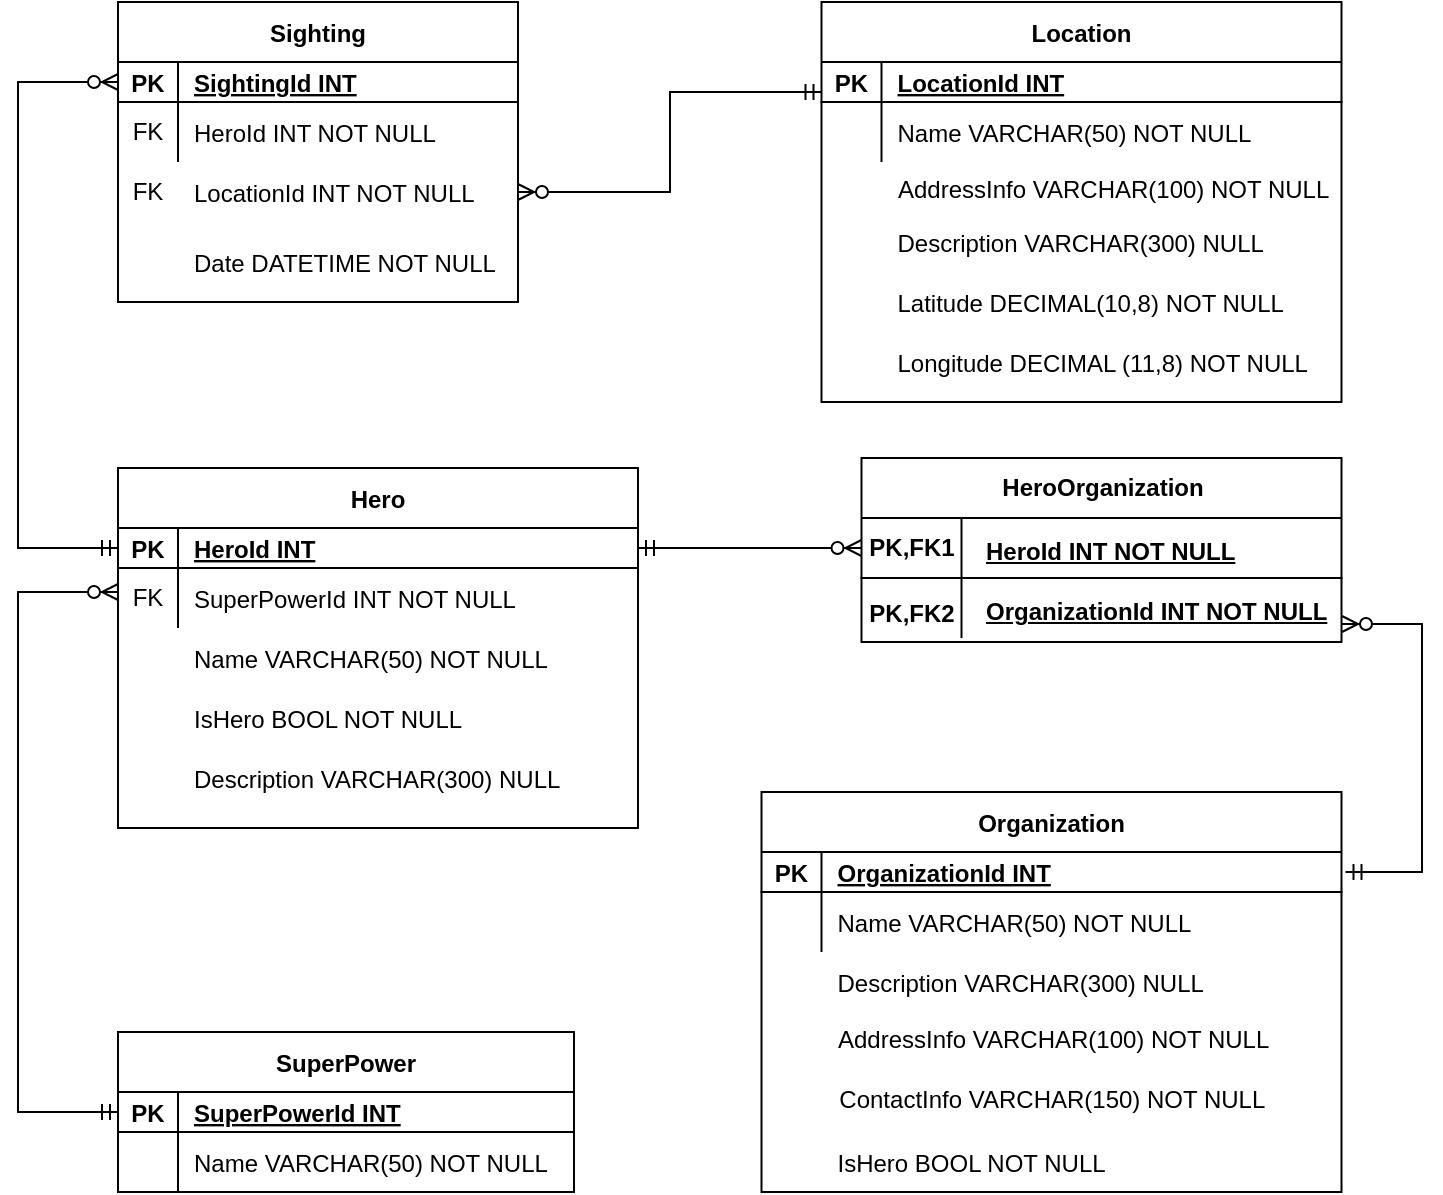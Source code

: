 <mxfile version="21.7.2" type="device">
  <diagram name="Page-1" id="DfXXwKx5--6S7QBAwHGJ">
    <mxGraphModel dx="1442" dy="529" grid="1" gridSize="10" guides="1" tooltips="1" connect="1" arrows="1" fold="1" page="1" pageScale="1" pageWidth="850" pageHeight="1100" math="0" shadow="0">
      <root>
        <mxCell id="0" />
        <mxCell id="1" parent="0" />
        <mxCell id="KFWLgoPqY7CO2NbKkdLF-1" value="Hero" style="shape=table;startSize=30;container=1;collapsible=1;childLayout=tableLayout;fixedRows=1;rowLines=0;fontStyle=1;align=center;resizeLast=1;" parent="1" vertex="1">
          <mxGeometry x="90" y="273" width="260" height="180" as="geometry" />
        </mxCell>
        <mxCell id="KFWLgoPqY7CO2NbKkdLF-2" value="" style="shape=partialRectangle;collapsible=0;dropTarget=0;pointerEvents=0;fillColor=none;points=[[0,0.5],[1,0.5]];portConstraint=eastwest;top=0;left=0;right=0;bottom=1;" parent="KFWLgoPqY7CO2NbKkdLF-1" vertex="1">
          <mxGeometry y="30" width="260" height="20" as="geometry" />
        </mxCell>
        <mxCell id="KFWLgoPqY7CO2NbKkdLF-3" value="PK" style="shape=partialRectangle;overflow=hidden;connectable=0;fillColor=none;top=0;left=0;bottom=0;right=0;fontStyle=1;" parent="KFWLgoPqY7CO2NbKkdLF-2" vertex="1">
          <mxGeometry width="30" height="20" as="geometry">
            <mxRectangle width="30" height="20" as="alternateBounds" />
          </mxGeometry>
        </mxCell>
        <mxCell id="KFWLgoPqY7CO2NbKkdLF-4" value="HeroId INT" style="shape=partialRectangle;overflow=hidden;connectable=0;fillColor=none;top=0;left=0;bottom=0;right=0;align=left;spacingLeft=6;fontStyle=5;" parent="KFWLgoPqY7CO2NbKkdLF-2" vertex="1">
          <mxGeometry x="30" width="230" height="20" as="geometry">
            <mxRectangle width="230" height="20" as="alternateBounds" />
          </mxGeometry>
        </mxCell>
        <mxCell id="KFWLgoPqY7CO2NbKkdLF-5" value="" style="shape=partialRectangle;collapsible=0;dropTarget=0;pointerEvents=0;fillColor=none;points=[[0,0.5],[1,0.5]];portConstraint=eastwest;top=0;left=0;right=0;bottom=0;" parent="KFWLgoPqY7CO2NbKkdLF-1" vertex="1">
          <mxGeometry y="50" width="260" height="30" as="geometry" />
        </mxCell>
        <mxCell id="KFWLgoPqY7CO2NbKkdLF-6" value="" style="shape=partialRectangle;overflow=hidden;connectable=0;fillColor=none;top=0;left=0;bottom=0;right=0;" parent="KFWLgoPqY7CO2NbKkdLF-5" vertex="1">
          <mxGeometry width="30" height="30" as="geometry">
            <mxRectangle width="30" height="30" as="alternateBounds" />
          </mxGeometry>
        </mxCell>
        <mxCell id="KFWLgoPqY7CO2NbKkdLF-7" value="SuperPowerId INT NOT NULL" style="shape=partialRectangle;overflow=hidden;connectable=0;fillColor=none;top=0;left=0;bottom=0;right=0;align=left;spacingLeft=6;" parent="KFWLgoPqY7CO2NbKkdLF-5" vertex="1">
          <mxGeometry x="30" width="230" height="30" as="geometry">
            <mxRectangle width="230" height="30" as="alternateBounds" />
          </mxGeometry>
        </mxCell>
        <mxCell id="KFWLgoPqY7CO2NbKkdLF-21" value="IsHero BOOL NOT NULL" style="shape=partialRectangle;overflow=hidden;connectable=0;fillColor=none;top=0;left=0;bottom=0;right=0;align=left;spacingLeft=6;" parent="1" vertex="1">
          <mxGeometry x="120" y="383" width="232" height="30" as="geometry">
            <mxRectangle width="220" height="30" as="alternateBounds" />
          </mxGeometry>
        </mxCell>
        <mxCell id="KFWLgoPqY7CO2NbKkdLF-80" value="Location" style="shape=table;startSize=30;container=1;collapsible=1;childLayout=tableLayout;fixedRows=1;rowLines=0;fontStyle=1;align=center;resizeLast=1;" parent="1" vertex="1">
          <mxGeometry x="441.75" y="40" width="260" height="200" as="geometry" />
        </mxCell>
        <mxCell id="KFWLgoPqY7CO2NbKkdLF-81" value="" style="shape=partialRectangle;collapsible=0;dropTarget=0;pointerEvents=0;fillColor=none;points=[[0,0.5],[1,0.5]];portConstraint=eastwest;top=0;left=0;right=0;bottom=1;" parent="KFWLgoPqY7CO2NbKkdLF-80" vertex="1">
          <mxGeometry y="30" width="260" height="20" as="geometry" />
        </mxCell>
        <mxCell id="KFWLgoPqY7CO2NbKkdLF-82" value="PK" style="shape=partialRectangle;overflow=hidden;connectable=0;fillColor=none;top=0;left=0;bottom=0;right=0;fontStyle=1;" parent="KFWLgoPqY7CO2NbKkdLF-81" vertex="1">
          <mxGeometry width="30" height="20" as="geometry">
            <mxRectangle width="30" height="20" as="alternateBounds" />
          </mxGeometry>
        </mxCell>
        <mxCell id="KFWLgoPqY7CO2NbKkdLF-83" value="LocationId INT" style="shape=partialRectangle;overflow=hidden;connectable=0;fillColor=none;top=0;left=0;bottom=0;right=0;align=left;spacingLeft=6;fontStyle=5;" parent="KFWLgoPqY7CO2NbKkdLF-81" vertex="1">
          <mxGeometry x="30" width="230" height="20" as="geometry">
            <mxRectangle width="230" height="20" as="alternateBounds" />
          </mxGeometry>
        </mxCell>
        <mxCell id="KFWLgoPqY7CO2NbKkdLF-84" value="" style="shape=partialRectangle;collapsible=0;dropTarget=0;pointerEvents=0;fillColor=none;points=[[0,0.5],[1,0.5]];portConstraint=eastwest;top=0;left=0;right=0;bottom=0;" parent="KFWLgoPqY7CO2NbKkdLF-80" vertex="1">
          <mxGeometry y="50" width="260" height="30" as="geometry" />
        </mxCell>
        <mxCell id="KFWLgoPqY7CO2NbKkdLF-85" value="" style="shape=partialRectangle;overflow=hidden;connectable=0;fillColor=none;top=0;left=0;bottom=0;right=0;" parent="KFWLgoPqY7CO2NbKkdLF-84" vertex="1">
          <mxGeometry width="30" height="30" as="geometry">
            <mxRectangle width="30" height="30" as="alternateBounds" />
          </mxGeometry>
        </mxCell>
        <mxCell id="KFWLgoPqY7CO2NbKkdLF-86" value="Name VARCHAR(50) NOT NULL" style="shape=partialRectangle;overflow=hidden;connectable=0;fillColor=none;top=0;left=0;bottom=0;right=0;align=left;spacingLeft=6;" parent="KFWLgoPqY7CO2NbKkdLF-84" vertex="1">
          <mxGeometry x="30" width="230" height="30" as="geometry">
            <mxRectangle width="230" height="30" as="alternateBounds" />
          </mxGeometry>
        </mxCell>
        <mxCell id="KFWLgoPqY7CO2NbKkdLF-87" value="Description VARCHAR(300) NULL" style="shape=partialRectangle;overflow=hidden;connectable=0;fillColor=none;top=0;left=0;bottom=0;right=0;align=left;spacingLeft=6;" parent="1" vertex="1">
          <mxGeometry x="471.75" y="145" width="200" height="30" as="geometry">
            <mxRectangle width="220" height="30" as="alternateBounds" />
          </mxGeometry>
        </mxCell>
        <mxCell id="KFWLgoPqY7CO2NbKkdLF-89" value="&amp;nbsp; AddressInfo VARCHAR(100) NOT NULL" style="text;whiteSpace=wrap;html=1;" parent="1" vertex="1">
          <mxGeometry x="471.75" y="120" width="230" height="30" as="geometry" />
        </mxCell>
        <mxCell id="KFWLgoPqY7CO2NbKkdLF-102" value="Latitude DECIMAL(10,8) NOT NULL" style="shape=partialRectangle;overflow=hidden;connectable=0;fillColor=none;top=0;left=0;bottom=0;right=0;align=left;spacingLeft=6;" parent="1" vertex="1">
          <mxGeometry x="471.75" y="175" width="210" height="30" as="geometry">
            <mxRectangle width="220" height="30" as="alternateBounds" />
          </mxGeometry>
        </mxCell>
        <mxCell id="KFWLgoPqY7CO2NbKkdLF-103" value="Longitude DECIMAL (11,8) NOT NULL" style="shape=partialRectangle;overflow=hidden;connectable=0;fillColor=none;top=0;left=0;bottom=0;right=0;align=left;spacingLeft=6;" parent="1" vertex="1">
          <mxGeometry x="471.75" y="205" width="220" height="30" as="geometry">
            <mxRectangle width="220" height="30" as="alternateBounds" />
          </mxGeometry>
        </mxCell>
        <mxCell id="KFWLgoPqY7CO2NbKkdLF-104" value="Description VARCHAR(300) NULL" style="shape=partialRectangle;overflow=hidden;connectable=0;fillColor=none;top=0;left=0;bottom=0;right=0;align=left;spacingLeft=6;" parent="1" vertex="1">
          <mxGeometry x="120" y="413" width="232" height="30" as="geometry">
            <mxRectangle width="220" height="30" as="alternateBounds" />
          </mxGeometry>
        </mxCell>
        <mxCell id="KFWLgoPqY7CO2NbKkdLF-105" value="Organization" style="shape=table;startSize=30;container=1;collapsible=1;childLayout=tableLayout;fixedRows=1;rowLines=0;fontStyle=1;align=center;resizeLast=1;" parent="1" vertex="1">
          <mxGeometry x="411.75" y="435" width="290" height="200" as="geometry" />
        </mxCell>
        <mxCell id="KFWLgoPqY7CO2NbKkdLF-106" value="" style="shape=partialRectangle;collapsible=0;dropTarget=0;pointerEvents=0;fillColor=none;points=[[0,0.5],[1,0.5]];portConstraint=eastwest;top=0;left=0;right=0;bottom=1;" parent="KFWLgoPqY7CO2NbKkdLF-105" vertex="1">
          <mxGeometry y="30" width="290" height="20" as="geometry" />
        </mxCell>
        <mxCell id="KFWLgoPqY7CO2NbKkdLF-107" value="PK" style="shape=partialRectangle;overflow=hidden;connectable=0;fillColor=none;top=0;left=0;bottom=0;right=0;fontStyle=1;" parent="KFWLgoPqY7CO2NbKkdLF-106" vertex="1">
          <mxGeometry width="30" height="20" as="geometry">
            <mxRectangle width="30" height="20" as="alternateBounds" />
          </mxGeometry>
        </mxCell>
        <mxCell id="KFWLgoPqY7CO2NbKkdLF-108" value="OrganizationId INT" style="shape=partialRectangle;overflow=hidden;connectable=0;fillColor=none;top=0;left=0;bottom=0;right=0;align=left;spacingLeft=6;fontStyle=5;" parent="KFWLgoPqY7CO2NbKkdLF-106" vertex="1">
          <mxGeometry x="30" width="260" height="20" as="geometry">
            <mxRectangle width="260" height="20" as="alternateBounds" />
          </mxGeometry>
        </mxCell>
        <mxCell id="KFWLgoPqY7CO2NbKkdLF-109" value="" style="shape=partialRectangle;collapsible=0;dropTarget=0;pointerEvents=0;fillColor=none;points=[[0,0.5],[1,0.5]];portConstraint=eastwest;top=0;left=0;right=0;bottom=0;" parent="KFWLgoPqY7CO2NbKkdLF-105" vertex="1">
          <mxGeometry y="50" width="290" height="30" as="geometry" />
        </mxCell>
        <mxCell id="KFWLgoPqY7CO2NbKkdLF-110" value="" style="shape=partialRectangle;overflow=hidden;connectable=0;fillColor=none;top=0;left=0;bottom=0;right=0;" parent="KFWLgoPqY7CO2NbKkdLF-109" vertex="1">
          <mxGeometry width="30" height="30" as="geometry">
            <mxRectangle width="30" height="30" as="alternateBounds" />
          </mxGeometry>
        </mxCell>
        <mxCell id="KFWLgoPqY7CO2NbKkdLF-111" value="Name VARCHAR(50) NOT NULL" style="shape=partialRectangle;overflow=hidden;connectable=0;fillColor=none;top=0;left=0;bottom=0;right=0;align=left;spacingLeft=6;" parent="KFWLgoPqY7CO2NbKkdLF-109" vertex="1">
          <mxGeometry x="30" width="260" height="30" as="geometry">
            <mxRectangle width="260" height="30" as="alternateBounds" />
          </mxGeometry>
        </mxCell>
        <mxCell id="KFWLgoPqY7CO2NbKkdLF-112" value="Description VARCHAR(300) NULL" style="shape=partialRectangle;overflow=hidden;connectable=0;fillColor=none;top=0;left=0;bottom=0;right=0;align=left;spacingLeft=6;" parent="1" vertex="1">
          <mxGeometry x="441.75" y="515" width="200" height="30" as="geometry">
            <mxRectangle width="220" height="30" as="alternateBounds" />
          </mxGeometry>
        </mxCell>
        <mxCell id="KFWLgoPqY7CO2NbKkdLF-113" value="&amp;nbsp; AddressInfo VARCHAR(100) NOT NULL" style="text;whiteSpace=wrap;html=1;" parent="1" vertex="1">
          <mxGeometry x="441.75" y="545" width="230" height="30" as="geometry" />
        </mxCell>
        <mxCell id="KFWLgoPqY7CO2NbKkdLF-116" value="&amp;nbsp; ContactInfo VARCHAR(150) NOT NULL" style="text;whiteSpace=wrap;html=1;" parent="1" vertex="1">
          <mxGeometry x="441.75" y="575" width="230" height="30" as="geometry" />
        </mxCell>
        <mxCell id="KFWLgoPqY7CO2NbKkdLF-117" value="IsHero BOOL NOT NULL" style="shape=partialRectangle;overflow=hidden;connectable=0;fillColor=none;top=0;left=0;bottom=0;right=0;align=left;spacingLeft=6;" parent="1" vertex="1">
          <mxGeometry x="441.75" y="605" width="232" height="30" as="geometry">
            <mxRectangle width="220" height="30" as="alternateBounds" />
          </mxGeometry>
        </mxCell>
        <mxCell id="KFWLgoPqY7CO2NbKkdLF-125" value="Sighting" style="shape=table;startSize=30;container=1;collapsible=1;childLayout=tableLayout;fixedRows=1;rowLines=0;fontStyle=1;align=center;resizeLast=1;" parent="1" vertex="1">
          <mxGeometry x="90" y="40" width="200" height="150" as="geometry" />
        </mxCell>
        <mxCell id="KFWLgoPqY7CO2NbKkdLF-126" value="" style="shape=partialRectangle;collapsible=0;dropTarget=0;pointerEvents=0;fillColor=none;points=[[0,0.5],[1,0.5]];portConstraint=eastwest;top=0;left=0;right=0;bottom=1;" parent="KFWLgoPqY7CO2NbKkdLF-125" vertex="1">
          <mxGeometry y="30" width="200" height="20" as="geometry" />
        </mxCell>
        <mxCell id="KFWLgoPqY7CO2NbKkdLF-127" value="PK" style="shape=partialRectangle;overflow=hidden;connectable=0;fillColor=none;top=0;left=0;bottom=0;right=0;fontStyle=1;" parent="KFWLgoPqY7CO2NbKkdLF-126" vertex="1">
          <mxGeometry width="30" height="20" as="geometry">
            <mxRectangle width="30" height="20" as="alternateBounds" />
          </mxGeometry>
        </mxCell>
        <mxCell id="KFWLgoPqY7CO2NbKkdLF-128" value="SightingId INT" style="shape=partialRectangle;overflow=hidden;connectable=0;fillColor=none;top=0;left=0;bottom=0;right=0;align=left;spacingLeft=6;fontStyle=5;" parent="KFWLgoPqY7CO2NbKkdLF-126" vertex="1">
          <mxGeometry x="30" width="170" height="20" as="geometry">
            <mxRectangle width="170" height="20" as="alternateBounds" />
          </mxGeometry>
        </mxCell>
        <mxCell id="KFWLgoPqY7CO2NbKkdLF-129" value="" style="shape=partialRectangle;collapsible=0;dropTarget=0;pointerEvents=0;fillColor=none;points=[[0,0.5],[1,0.5]];portConstraint=eastwest;top=0;left=0;right=0;bottom=0;" parent="KFWLgoPqY7CO2NbKkdLF-125" vertex="1">
          <mxGeometry y="50" width="200" height="30" as="geometry" />
        </mxCell>
        <mxCell id="KFWLgoPqY7CO2NbKkdLF-130" value="" style="shape=partialRectangle;overflow=hidden;connectable=0;fillColor=none;top=0;left=0;bottom=0;right=0;" parent="KFWLgoPqY7CO2NbKkdLF-129" vertex="1">
          <mxGeometry width="30" height="30" as="geometry">
            <mxRectangle width="30" height="30" as="alternateBounds" />
          </mxGeometry>
        </mxCell>
        <mxCell id="KFWLgoPqY7CO2NbKkdLF-131" value="HeroId INT NOT NULL" style="shape=partialRectangle;overflow=hidden;connectable=0;fillColor=none;top=0;left=0;bottom=0;right=0;align=left;spacingLeft=6;" parent="KFWLgoPqY7CO2NbKkdLF-129" vertex="1">
          <mxGeometry x="30" width="170" height="30" as="geometry">
            <mxRectangle width="170" height="30" as="alternateBounds" />
          </mxGeometry>
        </mxCell>
        <mxCell id="KFWLgoPqY7CO2NbKkdLF-136" value="&lt;span style=&quot;font-weight: normal;&quot;&gt;FK&lt;/span&gt;" style="shape=partialRectangle;connectable=0;fillColor=none;top=0;left=0;bottom=0;right=0;fontStyle=1;overflow=hidden;whiteSpace=wrap;html=1;" parent="1" vertex="1">
          <mxGeometry x="90" y="90" width="30" height="30" as="geometry">
            <mxRectangle width="30" height="30" as="alternateBounds" />
          </mxGeometry>
        </mxCell>
        <mxCell id="KFWLgoPqY7CO2NbKkdLF-138" value="LocationId INT NOT NULL" style="shape=partialRectangle;overflow=hidden;connectable=0;fillColor=none;top=0;left=0;bottom=0;right=0;align=left;spacingLeft=6;" parent="1" vertex="1">
          <mxGeometry x="120" y="120" width="160" height="30" as="geometry">
            <mxRectangle width="260" height="30" as="alternateBounds" />
          </mxGeometry>
        </mxCell>
        <mxCell id="KFWLgoPqY7CO2NbKkdLF-139" value="&lt;span style=&quot;font-weight: normal;&quot;&gt;FK&lt;/span&gt;" style="shape=partialRectangle;connectable=0;fillColor=none;top=0;left=0;bottom=0;right=0;fontStyle=1;overflow=hidden;whiteSpace=wrap;html=1;" parent="1" vertex="1">
          <mxGeometry x="90" y="120" width="30" height="30" as="geometry">
            <mxRectangle width="30" height="30" as="alternateBounds" />
          </mxGeometry>
        </mxCell>
        <mxCell id="KFWLgoPqY7CO2NbKkdLF-140" value="Date DATETIME NOT NULL" style="shape=partialRectangle;overflow=hidden;connectable=0;fillColor=none;top=0;left=0;bottom=0;right=0;align=left;spacingLeft=6;" parent="1" vertex="1">
          <mxGeometry x="120" y="155" width="170" height="30" as="geometry">
            <mxRectangle width="260" height="30" as="alternateBounds" />
          </mxGeometry>
        </mxCell>
        <mxCell id="KFWLgoPqY7CO2NbKkdLF-141" value="HeroOrganization" style="shape=table;startSize=30;container=1;collapsible=1;childLayout=tableLayout;fixedRows=1;rowLines=0;fontStyle=1;align=center;resizeLast=1;html=1;" parent="1" vertex="1">
          <mxGeometry x="461.75" y="268" width="240" height="92" as="geometry" />
        </mxCell>
        <mxCell id="KFWLgoPqY7CO2NbKkdLF-142" value="" style="shape=tableRow;horizontal=0;startSize=0;swimlaneHead=0;swimlaneBody=0;fillColor=none;collapsible=0;dropTarget=0;points=[[0,0.5],[1,0.5]];portConstraint=eastwest;top=0;left=0;right=0;bottom=1;" parent="KFWLgoPqY7CO2NbKkdLF-141" vertex="1">
          <mxGeometry y="30" width="240" height="30" as="geometry" />
        </mxCell>
        <mxCell id="KFWLgoPqY7CO2NbKkdLF-143" value="PK,FK1" style="shape=partialRectangle;connectable=0;fillColor=none;top=0;left=0;bottom=0;right=0;fontStyle=1;overflow=hidden;whiteSpace=wrap;html=1;" parent="KFWLgoPqY7CO2NbKkdLF-142" vertex="1">
          <mxGeometry width="50" height="30" as="geometry">
            <mxRectangle width="50" height="30" as="alternateBounds" />
          </mxGeometry>
        </mxCell>
        <mxCell id="KFWLgoPqY7CO2NbKkdLF-144" value="" style="shape=partialRectangle;connectable=0;fillColor=none;top=0;left=0;bottom=0;right=0;align=left;spacingLeft=6;fontStyle=5;overflow=hidden;whiteSpace=wrap;html=1;" parent="KFWLgoPqY7CO2NbKkdLF-142" vertex="1">
          <mxGeometry x="50" width="190" height="30" as="geometry">
            <mxRectangle width="190" height="30" as="alternateBounds" />
          </mxGeometry>
        </mxCell>
        <mxCell id="KFWLgoPqY7CO2NbKkdLF-145" value="" style="shape=tableRow;horizontal=0;startSize=0;swimlaneHead=0;swimlaneBody=0;fillColor=none;collapsible=0;dropTarget=0;points=[[0,0.5],[1,0.5]];portConstraint=eastwest;top=0;left=0;right=0;bottom=0;" parent="KFWLgoPqY7CO2NbKkdLF-141" vertex="1">
          <mxGeometry y="60" width="240" height="30" as="geometry" />
        </mxCell>
        <mxCell id="KFWLgoPqY7CO2NbKkdLF-146" value="" style="shape=partialRectangle;connectable=0;fillColor=none;top=0;left=0;bottom=0;right=0;editable=1;overflow=hidden;whiteSpace=wrap;html=1;" parent="KFWLgoPqY7CO2NbKkdLF-145" vertex="1">
          <mxGeometry width="50" height="30" as="geometry">
            <mxRectangle width="50" height="30" as="alternateBounds" />
          </mxGeometry>
        </mxCell>
        <mxCell id="KFWLgoPqY7CO2NbKkdLF-147" value="" style="shape=partialRectangle;connectable=0;fillColor=none;top=0;left=0;bottom=0;right=0;align=left;spacingLeft=6;overflow=hidden;whiteSpace=wrap;html=1;" parent="KFWLgoPqY7CO2NbKkdLF-145" vertex="1">
          <mxGeometry x="50" width="190" height="30" as="geometry">
            <mxRectangle width="190" height="30" as="alternateBounds" />
          </mxGeometry>
        </mxCell>
        <mxCell id="KFWLgoPqY7CO2NbKkdLF-148" value="PK,FK2" style="shape=partialRectangle;connectable=0;fillColor=none;top=0;left=0;bottom=0;right=0;fontStyle=1;overflow=hidden;whiteSpace=wrap;html=1;" parent="1" vertex="1">
          <mxGeometry x="461.75" y="331" width="50" height="30" as="geometry">
            <mxRectangle width="50" height="30" as="alternateBounds" />
          </mxGeometry>
        </mxCell>
        <mxCell id="KFWLgoPqY7CO2NbKkdLF-149" value="&lt;b&gt;&lt;u&gt;HeroId INT NOT NULL&lt;/u&gt;&lt;/b&gt;" style="text;whiteSpace=wrap;html=1;" parent="1" vertex="1">
          <mxGeometry x="521.75" y="300.5" width="178.25" height="19.5" as="geometry" />
        </mxCell>
        <mxCell id="KFWLgoPqY7CO2NbKkdLF-150" value="&lt;b&gt;&lt;u&gt;OrganizationId INT NOT NULL&lt;/u&gt;&lt;/b&gt;" style="text;whiteSpace=wrap;html=1;" parent="1" vertex="1">
          <mxGeometry x="521.75" y="331" width="178.25" height="30" as="geometry" />
        </mxCell>
        <mxCell id="KFWLgoPqY7CO2NbKkdLF-158" value="SuperPower" style="shape=table;startSize=30;container=1;collapsible=1;childLayout=tableLayout;fixedRows=1;rowLines=0;fontStyle=1;align=center;resizeLast=1;" parent="1" vertex="1">
          <mxGeometry x="90" y="555" width="228" height="80" as="geometry" />
        </mxCell>
        <mxCell id="KFWLgoPqY7CO2NbKkdLF-159" value="" style="shape=partialRectangle;collapsible=0;dropTarget=0;pointerEvents=0;fillColor=none;points=[[0,0.5],[1,0.5]];portConstraint=eastwest;top=0;left=0;right=0;bottom=1;" parent="KFWLgoPqY7CO2NbKkdLF-158" vertex="1">
          <mxGeometry y="30" width="228" height="20" as="geometry" />
        </mxCell>
        <mxCell id="KFWLgoPqY7CO2NbKkdLF-160" value="PK" style="shape=partialRectangle;overflow=hidden;connectable=0;fillColor=none;top=0;left=0;bottom=0;right=0;fontStyle=1;" parent="KFWLgoPqY7CO2NbKkdLF-159" vertex="1">
          <mxGeometry width="30" height="20" as="geometry">
            <mxRectangle width="30" height="20" as="alternateBounds" />
          </mxGeometry>
        </mxCell>
        <mxCell id="KFWLgoPqY7CO2NbKkdLF-161" value="SuperPowerId INT" style="shape=partialRectangle;overflow=hidden;connectable=0;fillColor=none;top=0;left=0;bottom=0;right=0;align=left;spacingLeft=6;fontStyle=5;" parent="KFWLgoPqY7CO2NbKkdLF-159" vertex="1">
          <mxGeometry x="30" width="198" height="20" as="geometry">
            <mxRectangle width="198" height="20" as="alternateBounds" />
          </mxGeometry>
        </mxCell>
        <mxCell id="KFWLgoPqY7CO2NbKkdLF-162" value="" style="shape=partialRectangle;collapsible=0;dropTarget=0;pointerEvents=0;fillColor=none;points=[[0,0.5],[1,0.5]];portConstraint=eastwest;top=0;left=0;right=0;bottom=0;" parent="KFWLgoPqY7CO2NbKkdLF-158" vertex="1">
          <mxGeometry y="50" width="228" height="30" as="geometry" />
        </mxCell>
        <mxCell id="KFWLgoPqY7CO2NbKkdLF-163" value="" style="shape=partialRectangle;overflow=hidden;connectable=0;fillColor=none;top=0;left=0;bottom=0;right=0;" parent="KFWLgoPqY7CO2NbKkdLF-162" vertex="1">
          <mxGeometry width="30" height="30" as="geometry">
            <mxRectangle width="30" height="30" as="alternateBounds" />
          </mxGeometry>
        </mxCell>
        <mxCell id="KFWLgoPqY7CO2NbKkdLF-164" value="Name VARCHAR(50) NOT NULL" style="shape=partialRectangle;overflow=hidden;connectable=0;fillColor=none;top=0;left=0;bottom=0;right=0;align=left;spacingLeft=6;" parent="KFWLgoPqY7CO2NbKkdLF-162" vertex="1">
          <mxGeometry x="30" width="198" height="30" as="geometry">
            <mxRectangle width="198" height="30" as="alternateBounds" />
          </mxGeometry>
        </mxCell>
        <mxCell id="KFWLgoPqY7CO2NbKkdLF-169" value="Name VARCHAR(50) NOT NULL" style="shape=partialRectangle;overflow=hidden;connectable=0;fillColor=none;top=0;left=0;bottom=0;right=0;align=left;spacingLeft=6;" parent="1" vertex="1">
          <mxGeometry x="120" y="353" width="232" height="30" as="geometry">
            <mxRectangle width="220" height="30" as="alternateBounds" />
          </mxGeometry>
        </mxCell>
        <mxCell id="KFWLgoPqY7CO2NbKkdLF-170" value="&lt;span style=&quot;font-weight: normal;&quot;&gt;FK&lt;/span&gt;" style="shape=partialRectangle;connectable=0;fillColor=none;top=0;left=0;bottom=0;right=0;fontStyle=1;overflow=hidden;whiteSpace=wrap;html=1;" parent="1" vertex="1">
          <mxGeometry x="90" y="323" width="30" height="30" as="geometry">
            <mxRectangle width="30" height="30" as="alternateBounds" />
          </mxGeometry>
        </mxCell>
        <mxCell id="KFWLgoPqY7CO2NbKkdLF-172" value="" style="edgeStyle=orthogonalEdgeStyle;fontSize=12;html=1;endArrow=ERzeroToMany;startArrow=ERmandOne;rounded=0;exitX=1;exitY=0.5;exitDx=0;exitDy=0;entryX=0;entryY=0.5;entryDx=0;entryDy=0;" parent="1" source="KFWLgoPqY7CO2NbKkdLF-2" target="KFWLgoPqY7CO2NbKkdLF-142" edge="1">
          <mxGeometry width="100" height="100" relative="1" as="geometry">
            <mxPoint x="380" y="325" as="sourcePoint" />
            <mxPoint x="480" y="225" as="targetPoint" />
          </mxGeometry>
        </mxCell>
        <mxCell id="KFWLgoPqY7CO2NbKkdLF-173" value="" style="edgeStyle=elbowEdgeStyle;fontSize=12;html=1;endArrow=ERzeroToMany;startArrow=ERmandOne;rounded=0;entryX=1;entryY=0.5;entryDx=0;entryDy=0;exitX=1;exitY=0.5;exitDx=0;exitDy=0;" parent="1" edge="1">
          <mxGeometry width="100" height="100" relative="1" as="geometry">
            <mxPoint x="703.75" y="475" as="sourcePoint" />
            <mxPoint x="702.0" y="351" as="targetPoint" />
            <Array as="points">
              <mxPoint x="742" y="415" />
            </Array>
          </mxGeometry>
        </mxCell>
        <mxCell id="KFWLgoPqY7CO2NbKkdLF-174" value="" style="edgeStyle=elbowEdgeStyle;fontSize=12;html=1;endArrow=ERzeroToMany;startArrow=ERmandOne;rounded=0;exitX=0;exitY=0.5;exitDx=0;exitDy=0;" parent="1" source="KFWLgoPqY7CO2NbKkdLF-159" edge="1">
          <mxGeometry width="100" height="100" relative="1" as="geometry">
            <mxPoint x="-32" y="310.5" as="sourcePoint" />
            <mxPoint x="90" y="335" as="targetPoint" />
            <Array as="points">
              <mxPoint x="40" y="435" />
            </Array>
          </mxGeometry>
        </mxCell>
        <mxCell id="KFWLgoPqY7CO2NbKkdLF-175" value="" style="edgeStyle=elbowEdgeStyle;fontSize=12;html=1;endArrow=ERzeroToMany;startArrow=ERmandOne;rounded=0;exitX=0;exitY=0.5;exitDx=0;exitDy=0;entryX=0;entryY=0.5;entryDx=0;entryDy=0;" parent="1" source="KFWLgoPqY7CO2NbKkdLF-2" target="KFWLgoPqY7CO2NbKkdLF-126" edge="1">
          <mxGeometry width="100" height="100" relative="1" as="geometry">
            <mxPoint x="40" y="313.0" as="sourcePoint" />
            <mxPoint x="90" y="95" as="targetPoint" />
            <Array as="points">
              <mxPoint x="40" y="215" />
            </Array>
          </mxGeometry>
        </mxCell>
        <mxCell id="KFWLgoPqY7CO2NbKkdLF-181" value="" style="edgeStyle=elbowEdgeStyle;fontSize=12;html=1;endArrow=ERzeroToMany;startArrow=ERmandOne;rounded=0;exitX=0;exitY=0.5;exitDx=0;exitDy=0;" parent="1" edge="1">
          <mxGeometry width="100" height="100" relative="1" as="geometry">
            <mxPoint x="441.75" y="85" as="sourcePoint" />
            <mxPoint x="290" y="135" as="targetPoint" />
          </mxGeometry>
        </mxCell>
      </root>
    </mxGraphModel>
  </diagram>
</mxfile>
